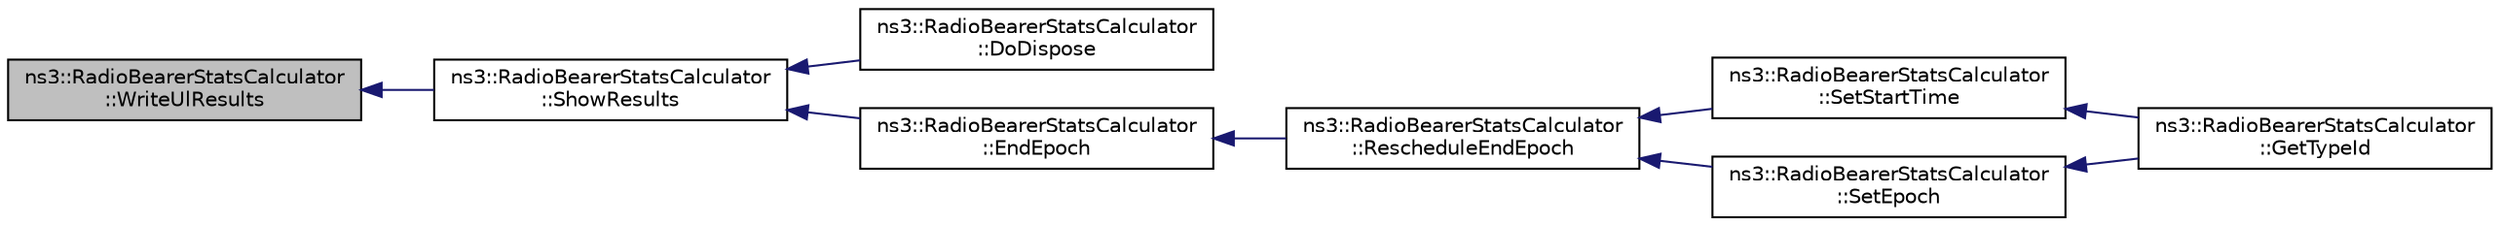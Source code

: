 digraph "ns3::RadioBearerStatsCalculator::WriteUlResults"
{
  edge [fontname="Helvetica",fontsize="10",labelfontname="Helvetica",labelfontsize="10"];
  node [fontname="Helvetica",fontsize="10",shape=record];
  rankdir="LR";
  Node1 [label="ns3::RadioBearerStatsCalculator\l::WriteUlResults",height=0.2,width=0.4,color="black", fillcolor="grey75", style="filled", fontcolor="black"];
  Node1 -> Node2 [dir="back",color="midnightblue",fontsize="10",style="solid"];
  Node2 [label="ns3::RadioBearerStatsCalculator\l::ShowResults",height=0.2,width=0.4,color="black", fillcolor="white", style="filled",URL="$da/d14/classns3_1_1RadioBearerStatsCalculator.html#a78157d45a5b8dd3a1b054c72ea35442c"];
  Node2 -> Node3 [dir="back",color="midnightblue",fontsize="10",style="solid"];
  Node3 [label="ns3::RadioBearerStatsCalculator\l::DoDispose",height=0.2,width=0.4,color="black", fillcolor="white", style="filled",URL="$da/d14/classns3_1_1RadioBearerStatsCalculator.html#a2640e8d96236a185e669ac795bc2c132"];
  Node2 -> Node4 [dir="back",color="midnightblue",fontsize="10",style="solid"];
  Node4 [label="ns3::RadioBearerStatsCalculator\l::EndEpoch",height=0.2,width=0.4,color="black", fillcolor="white", style="filled",URL="$da/d14/classns3_1_1RadioBearerStatsCalculator.html#a2dc0a214122722f1a58c44492f565b47"];
  Node4 -> Node5 [dir="back",color="midnightblue",fontsize="10",style="solid"];
  Node5 [label="ns3::RadioBearerStatsCalculator\l::RescheduleEndEpoch",height=0.2,width=0.4,color="black", fillcolor="white", style="filled",URL="$da/d14/classns3_1_1RadioBearerStatsCalculator.html#a1c0896f7d48a7b0d342c87f1755ffd68"];
  Node5 -> Node6 [dir="back",color="midnightblue",fontsize="10",style="solid"];
  Node6 [label="ns3::RadioBearerStatsCalculator\l::SetStartTime",height=0.2,width=0.4,color="black", fillcolor="white", style="filled",URL="$da/d14/classns3_1_1RadioBearerStatsCalculator.html#aa2eddec79377156e7653f9d5be97d10e"];
  Node6 -> Node7 [dir="back",color="midnightblue",fontsize="10",style="solid"];
  Node7 [label="ns3::RadioBearerStatsCalculator\l::GetTypeId",height=0.2,width=0.4,color="black", fillcolor="white", style="filled",URL="$da/d14/classns3_1_1RadioBearerStatsCalculator.html#a2aacc2d4dcc4377e3a96e0891d867b60"];
  Node5 -> Node8 [dir="back",color="midnightblue",fontsize="10",style="solid"];
  Node8 [label="ns3::RadioBearerStatsCalculator\l::SetEpoch",height=0.2,width=0.4,color="black", fillcolor="white", style="filled",URL="$da/d14/classns3_1_1RadioBearerStatsCalculator.html#afe72ec59fb25163dad6c3b47abcb0a32"];
  Node8 -> Node7 [dir="back",color="midnightblue",fontsize="10",style="solid"];
}
